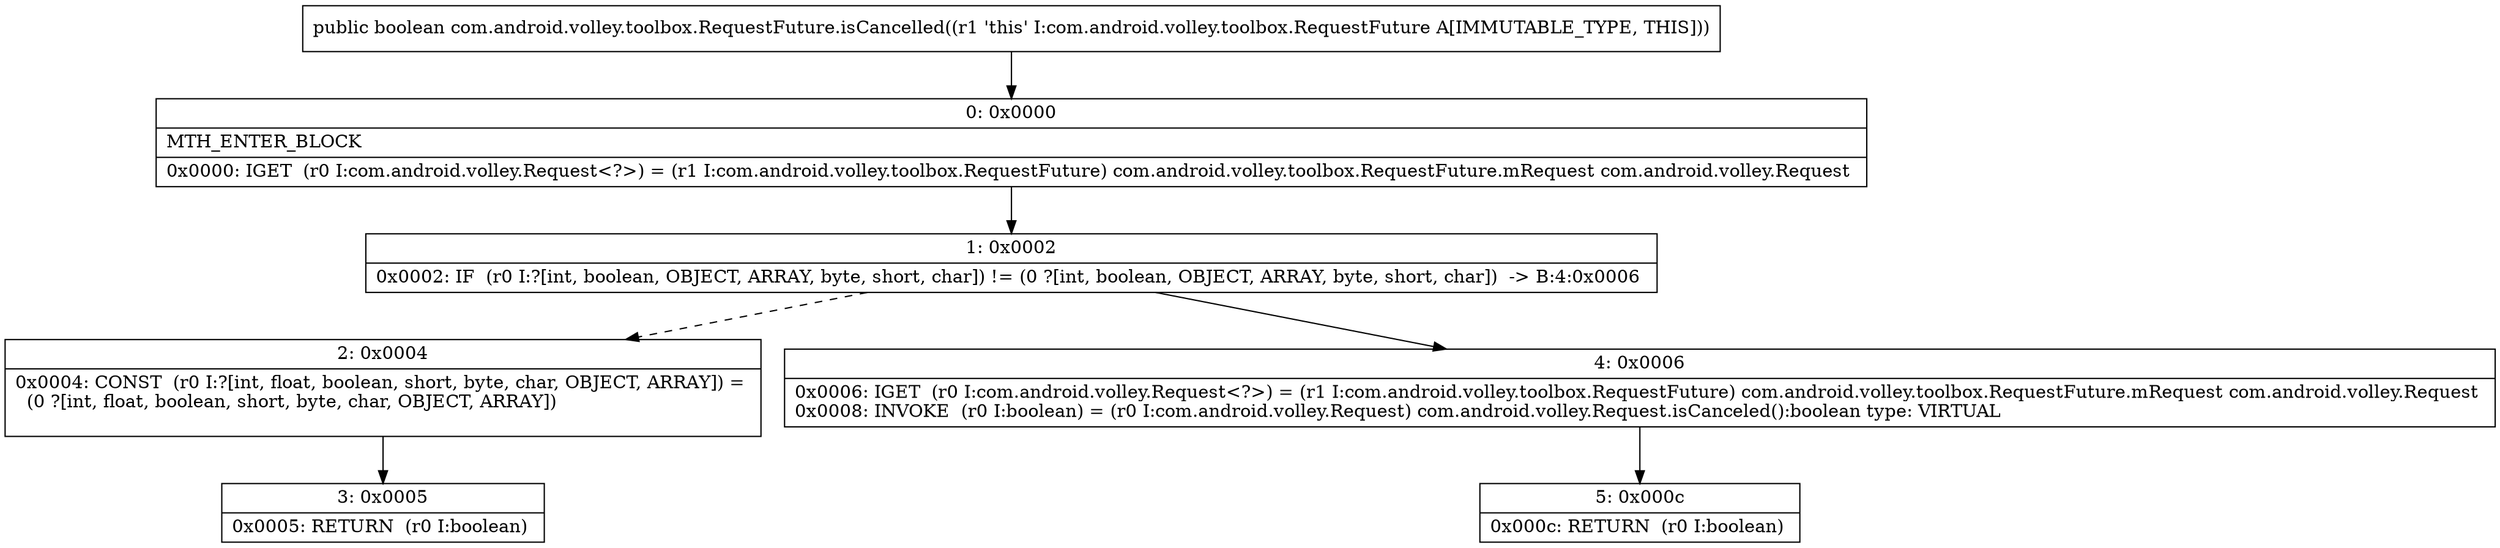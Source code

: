 digraph "CFG forcom.android.volley.toolbox.RequestFuture.isCancelled()Z" {
Node_0 [shape=record,label="{0\:\ 0x0000|MTH_ENTER_BLOCK\l|0x0000: IGET  (r0 I:com.android.volley.Request\<?\>) = (r1 I:com.android.volley.toolbox.RequestFuture) com.android.volley.toolbox.RequestFuture.mRequest com.android.volley.Request \l}"];
Node_1 [shape=record,label="{1\:\ 0x0002|0x0002: IF  (r0 I:?[int, boolean, OBJECT, ARRAY, byte, short, char]) != (0 ?[int, boolean, OBJECT, ARRAY, byte, short, char])  \-\> B:4:0x0006 \l}"];
Node_2 [shape=record,label="{2\:\ 0x0004|0x0004: CONST  (r0 I:?[int, float, boolean, short, byte, char, OBJECT, ARRAY]) = \l  (0 ?[int, float, boolean, short, byte, char, OBJECT, ARRAY])\l \l}"];
Node_3 [shape=record,label="{3\:\ 0x0005|0x0005: RETURN  (r0 I:boolean) \l}"];
Node_4 [shape=record,label="{4\:\ 0x0006|0x0006: IGET  (r0 I:com.android.volley.Request\<?\>) = (r1 I:com.android.volley.toolbox.RequestFuture) com.android.volley.toolbox.RequestFuture.mRequest com.android.volley.Request \l0x0008: INVOKE  (r0 I:boolean) = (r0 I:com.android.volley.Request) com.android.volley.Request.isCanceled():boolean type: VIRTUAL \l}"];
Node_5 [shape=record,label="{5\:\ 0x000c|0x000c: RETURN  (r0 I:boolean) \l}"];
MethodNode[shape=record,label="{public boolean com.android.volley.toolbox.RequestFuture.isCancelled((r1 'this' I:com.android.volley.toolbox.RequestFuture A[IMMUTABLE_TYPE, THIS])) }"];
MethodNode -> Node_0;
Node_0 -> Node_1;
Node_1 -> Node_2[style=dashed];
Node_1 -> Node_4;
Node_2 -> Node_3;
Node_4 -> Node_5;
}

